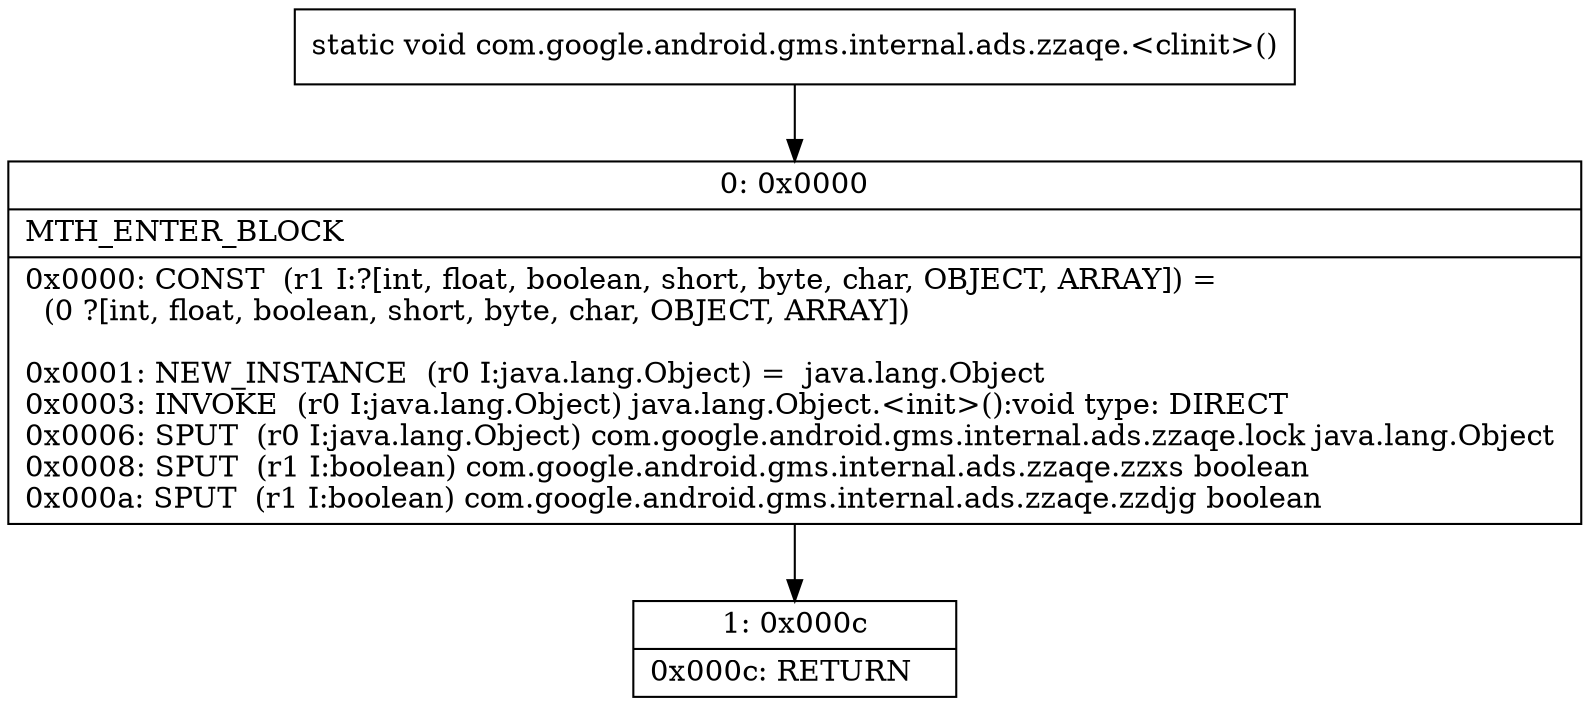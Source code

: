 digraph "CFG forcom.google.android.gms.internal.ads.zzaqe.\<clinit\>()V" {
Node_0 [shape=record,label="{0\:\ 0x0000|MTH_ENTER_BLOCK\l|0x0000: CONST  (r1 I:?[int, float, boolean, short, byte, char, OBJECT, ARRAY]) = \l  (0 ?[int, float, boolean, short, byte, char, OBJECT, ARRAY])\l \l0x0001: NEW_INSTANCE  (r0 I:java.lang.Object) =  java.lang.Object \l0x0003: INVOKE  (r0 I:java.lang.Object) java.lang.Object.\<init\>():void type: DIRECT \l0x0006: SPUT  (r0 I:java.lang.Object) com.google.android.gms.internal.ads.zzaqe.lock java.lang.Object \l0x0008: SPUT  (r1 I:boolean) com.google.android.gms.internal.ads.zzaqe.zzxs boolean \l0x000a: SPUT  (r1 I:boolean) com.google.android.gms.internal.ads.zzaqe.zzdjg boolean \l}"];
Node_1 [shape=record,label="{1\:\ 0x000c|0x000c: RETURN   \l}"];
MethodNode[shape=record,label="{static void com.google.android.gms.internal.ads.zzaqe.\<clinit\>() }"];
MethodNode -> Node_0;
Node_0 -> Node_1;
}


